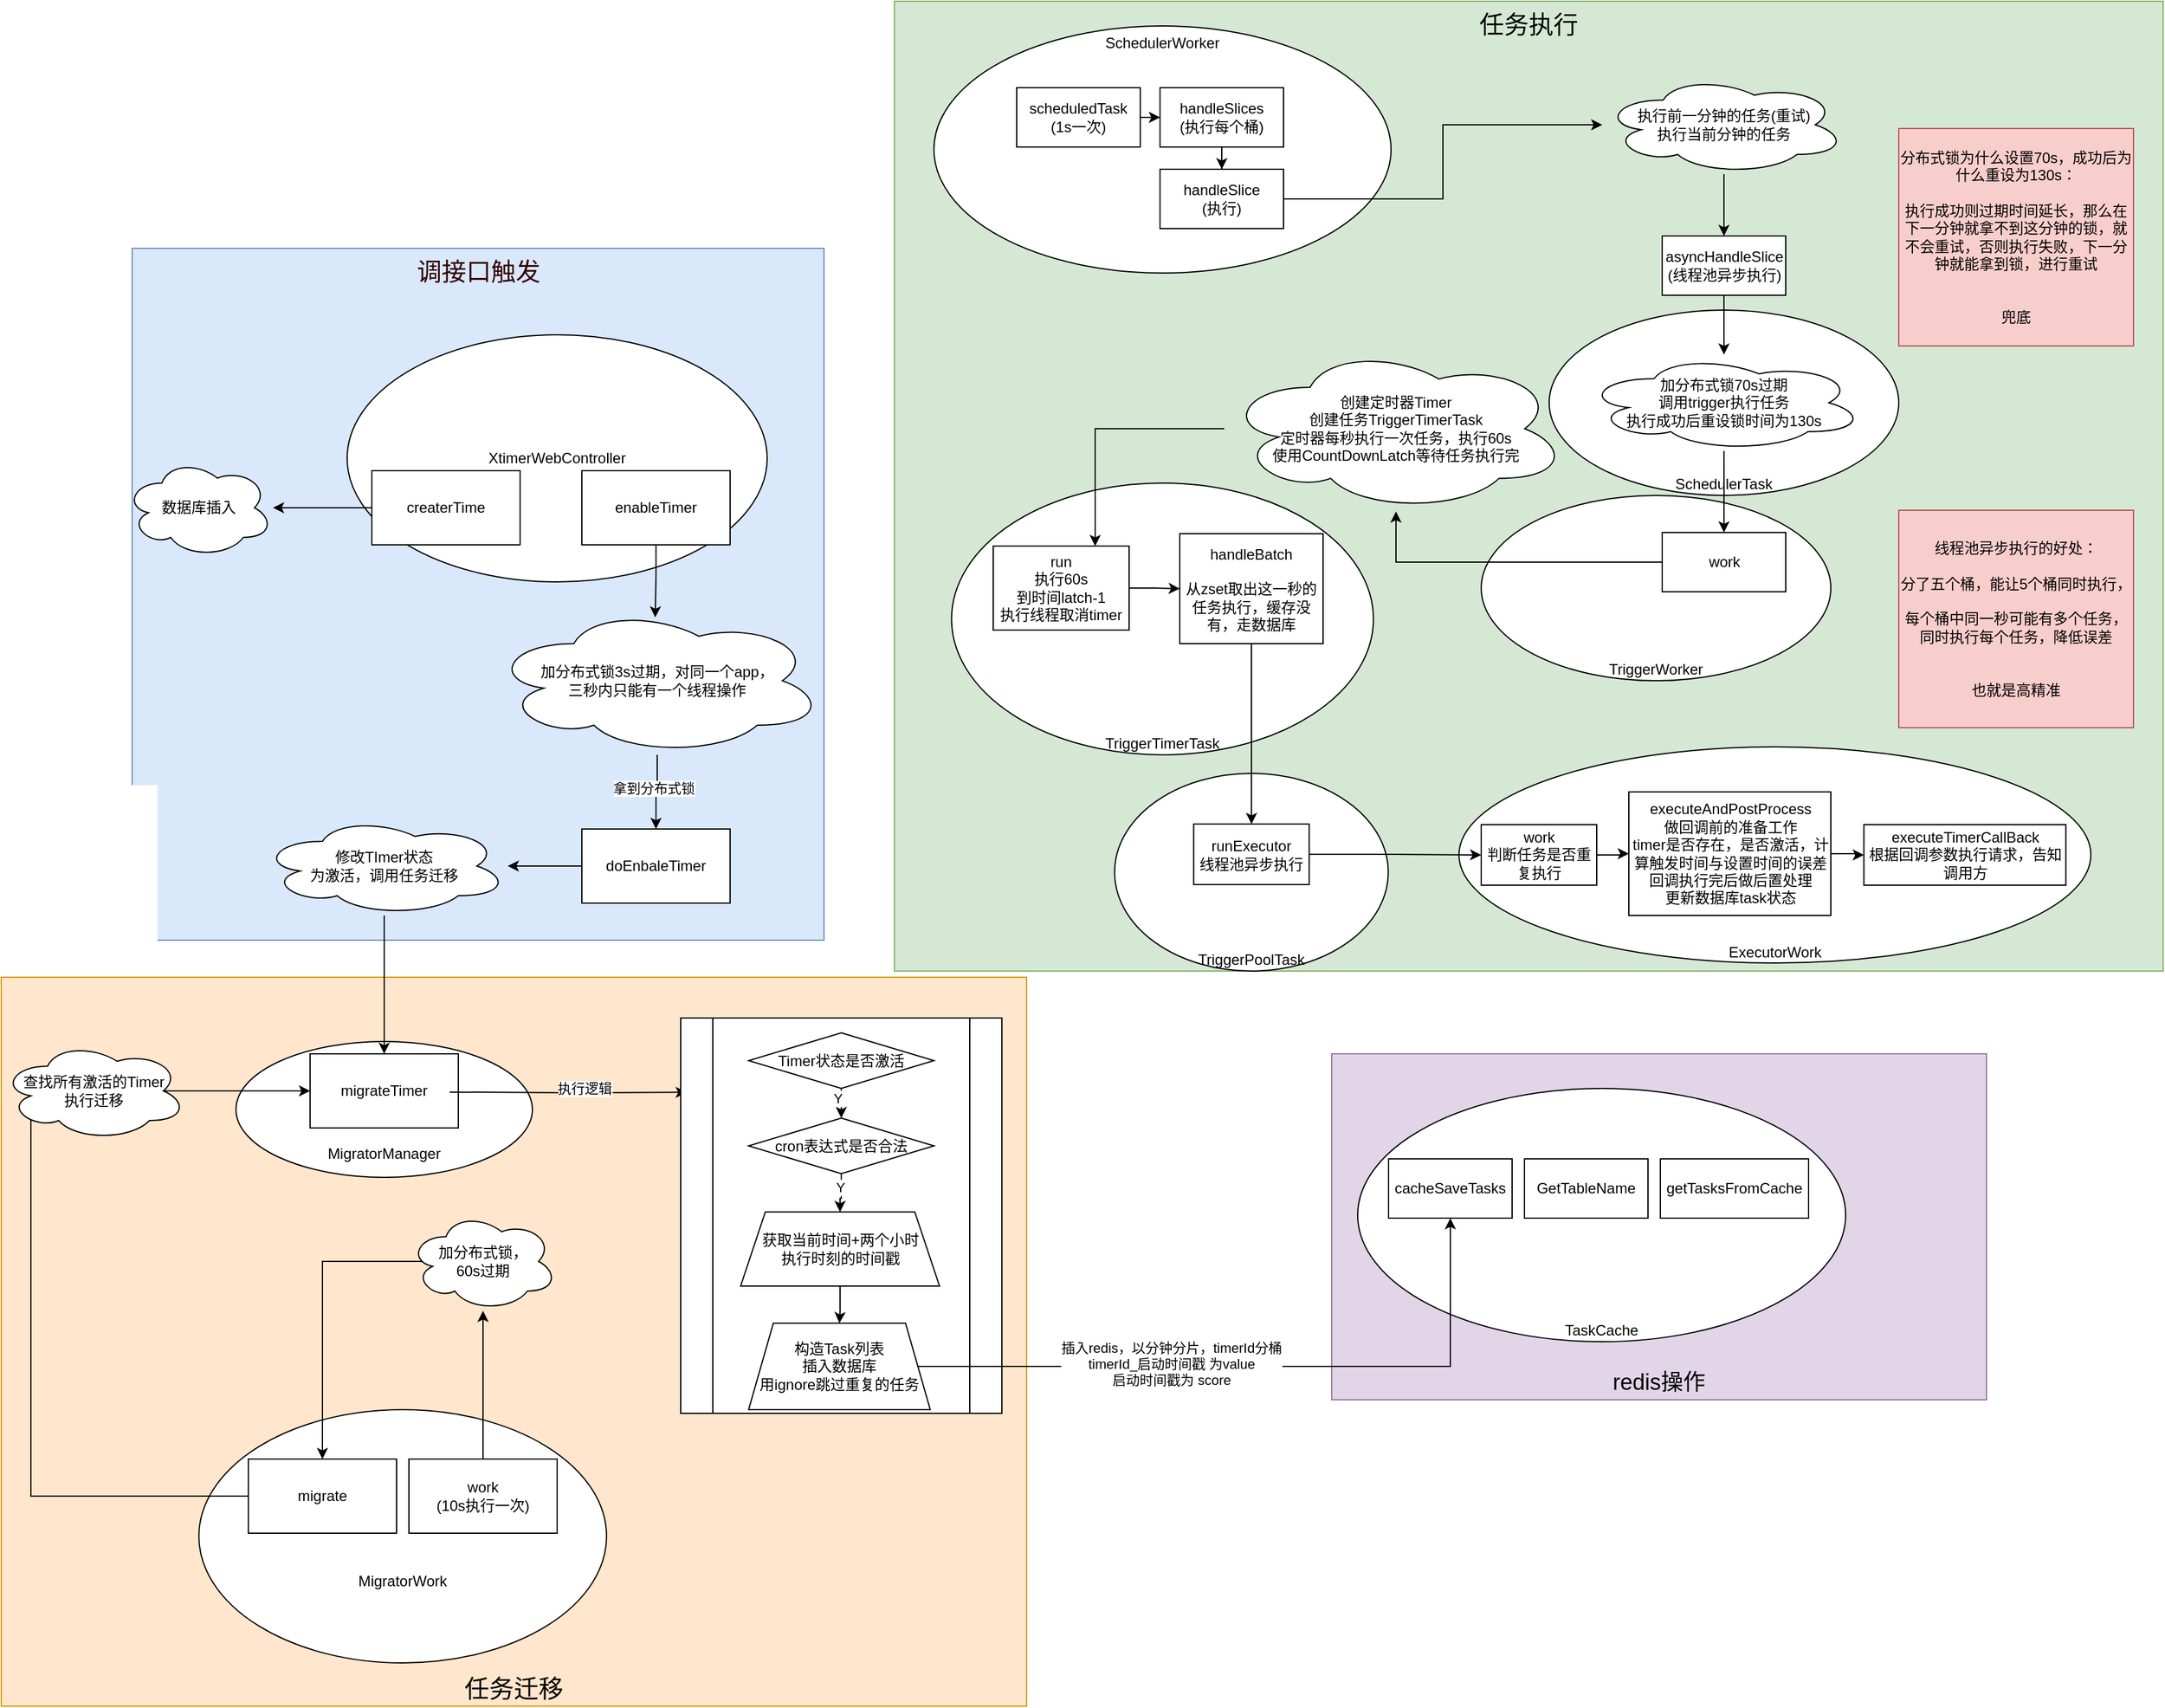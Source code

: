 <mxfile version="26.1.0">
  <diagram name="第 1 页" id="JjAhJUpeRirN_-w8hsYV">
    <mxGraphModel dx="3837" dy="2325" grid="1" gridSize="10" guides="1" tooltips="1" connect="1" arrows="1" fold="1" page="1" pageScale="1" pageWidth="827" pageHeight="1169" math="0" shadow="0">
      <root>
        <mxCell id="0" />
        <mxCell id="1" parent="0" />
        <mxCell id="cCkPG6rzrQ6bPVn2WC5E-130" value="redis操作" style="rounded=0;whiteSpace=wrap;html=1;fillColor=#e1d5e7;strokeColor=#9673a6;verticalAlign=bottom;fontSize=18;" vertex="1" parent="1">
          <mxGeometry x="-413" y="722" width="530" height="280" as="geometry" />
        </mxCell>
        <mxCell id="cCkPG6rzrQ6bPVn2WC5E-66" value="任务迁移" style="rounded=0;whiteSpace=wrap;html=1;fillColor=#ffe6cc;strokeColor=#d79b00;verticalAlign=bottom;labelPosition=center;verticalLabelPosition=middle;align=center;fontSize=20;" vertex="1" parent="1">
          <mxGeometry x="-1490" y="660" width="830" height="590" as="geometry" />
        </mxCell>
        <mxCell id="cCkPG6rzrQ6bPVn2WC5E-35" value="调接口触发" style="html=1;aspect=fixed;align=center;labelPosition=center;verticalLabelPosition=middle;verticalAlign=top;fillColor=#dae8fc;strokeColor=#6c8ebf;spacingBottom=10;labelBorderColor=none;fontSize=20;fontColor=light-dark(#330000,#6CA7FF);" vertex="1" parent="1">
          <mxGeometry x="-1384" y="70" width="560" height="560" as="geometry" />
        </mxCell>
        <mxCell id="cCkPG6rzrQ6bPVn2WC5E-31" value="XtimerWebController" style="ellipse;whiteSpace=wrap;html=1;" vertex="1" parent="1">
          <mxGeometry x="-1210" y="140" width="340" height="200" as="geometry" />
        </mxCell>
        <mxCell id="cCkPG6rzrQ6bPVn2WC5E-6" value="&lt;div&gt;&lt;br&gt;&lt;/div&gt;&lt;div&gt;&lt;br&gt;&lt;/div&gt;&lt;div&gt;&lt;br&gt;&lt;/div&gt;&lt;div&gt;&lt;br&gt;&lt;/div&gt;&lt;div&gt;&lt;br&gt;&lt;/div&gt;MigratorManager" style="ellipse;whiteSpace=wrap;html=1;" vertex="1" parent="1">
          <mxGeometry x="-1300" y="712" width="240" height="110" as="geometry" />
        </mxCell>
        <mxCell id="cCkPG6rzrQ6bPVn2WC5E-18" value="" style="edgeStyle=orthogonalEdgeStyle;rounded=0;orthogonalLoop=1;jettySize=auto;html=1;" edge="1" parent="1" source="cCkPG6rzrQ6bPVn2WC5E-7" target="cCkPG6rzrQ6bPVn2WC5E-17">
          <mxGeometry relative="1" as="geometry" />
        </mxCell>
        <mxCell id="cCkPG6rzrQ6bPVn2WC5E-22" value="" style="edgeStyle=orthogonalEdgeStyle;rounded=0;orthogonalLoop=1;jettySize=auto;html=1;entryX=0.494;entryY=0.073;entryDx=0;entryDy=0;entryPerimeter=0;" edge="1" parent="1" source="cCkPG6rzrQ6bPVn2WC5E-8" target="cCkPG6rzrQ6bPVn2WC5E-19">
          <mxGeometry relative="1" as="geometry">
            <mxPoint x="-820" y="280" as="targetPoint" />
          </mxGeometry>
        </mxCell>
        <mxCell id="cCkPG6rzrQ6bPVn2WC5E-17" value="数据库插入" style="ellipse;shape=cloud;whiteSpace=wrap;html=1;rounded=0;" vertex="1" parent="1">
          <mxGeometry x="-1390" y="240" width="120" height="80" as="geometry" />
        </mxCell>
        <mxCell id="cCkPG6rzrQ6bPVn2WC5E-24" value="" style="edgeStyle=orthogonalEdgeStyle;rounded=0;orthogonalLoop=1;jettySize=auto;html=1;" edge="1" parent="1" source="cCkPG6rzrQ6bPVn2WC5E-19" target="cCkPG6rzrQ6bPVn2WC5E-23">
          <mxGeometry relative="1" as="geometry" />
        </mxCell>
        <mxCell id="cCkPG6rzrQ6bPVn2WC5E-25" value="拿到分布式锁" style="edgeLabel;html=1;align=center;verticalAlign=middle;resizable=0;points=[];" vertex="1" connectable="0" parent="cCkPG6rzrQ6bPVn2WC5E-24">
          <mxGeometry x="-0.133" y="-3" relative="1" as="geometry">
            <mxPoint as="offset" />
          </mxGeometry>
        </mxCell>
        <mxCell id="cCkPG6rzrQ6bPVn2WC5E-19" value="加分布式锁3s过期，对同一个app，&lt;div&gt;三秒内只能有一个线程操作&lt;/div&gt;" style="ellipse;shape=cloud;whiteSpace=wrap;html=1;rounded=0;" vertex="1" parent="1">
          <mxGeometry x="-1094" y="360" width="270" height="120" as="geometry" />
        </mxCell>
        <mxCell id="cCkPG6rzrQ6bPVn2WC5E-27" value="" style="edgeStyle=orthogonalEdgeStyle;rounded=0;orthogonalLoop=1;jettySize=auto;html=1;" edge="1" parent="1" source="cCkPG6rzrQ6bPVn2WC5E-23" target="cCkPG6rzrQ6bPVn2WC5E-26">
          <mxGeometry relative="1" as="geometry" />
        </mxCell>
        <mxCell id="cCkPG6rzrQ6bPVn2WC5E-23" value="doEnbaleTimer" style="whiteSpace=wrap;html=1;rounded=0;" vertex="1" parent="1">
          <mxGeometry x="-1020" y="540" width="120" height="60" as="geometry" />
        </mxCell>
        <mxCell id="cCkPG6rzrQ6bPVn2WC5E-34" value="" style="edgeStyle=orthogonalEdgeStyle;rounded=0;orthogonalLoop=1;jettySize=auto;html=1;" edge="1" parent="1" source="cCkPG6rzrQ6bPVn2WC5E-26" target="cCkPG6rzrQ6bPVn2WC5E-32">
          <mxGeometry relative="1" as="geometry" />
        </mxCell>
        <mxCell id="cCkPG6rzrQ6bPVn2WC5E-26" value="修改TImer状态&lt;div&gt;为激活，调用任务迁移&lt;/div&gt;" style="ellipse;shape=cloud;whiteSpace=wrap;html=1;rounded=0;" vertex="1" parent="1">
          <mxGeometry x="-1280" y="530" width="200" height="80" as="geometry" />
        </mxCell>
        <mxCell id="cCkPG6rzrQ6bPVn2WC5E-7" value="createrTime" style="rounded=0;whiteSpace=wrap;html=1;" vertex="1" parent="1">
          <mxGeometry x="-1190" y="250" width="120" height="60" as="geometry" />
        </mxCell>
        <mxCell id="cCkPG6rzrQ6bPVn2WC5E-8" value="enableTimer" style="rounded=0;whiteSpace=wrap;html=1;" vertex="1" parent="1">
          <mxGeometry x="-1020" y="250" width="120" height="60" as="geometry" />
        </mxCell>
        <mxCell id="cCkPG6rzrQ6bPVn2WC5E-32" value="migrateTimer" style="rounded=0;whiteSpace=wrap;html=1;" vertex="1" parent="1">
          <mxGeometry x="-1240" y="722" width="120" height="60" as="geometry" />
        </mxCell>
        <mxCell id="cCkPG6rzrQ6bPVn2WC5E-36" value="&lt;div&gt;&lt;br&gt;&lt;/div&gt;&lt;div&gt;&lt;br&gt;&lt;/div&gt;&lt;div&gt;&lt;br&gt;&lt;/div&gt;&lt;div&gt;&lt;br&gt;&lt;/div&gt;&lt;div&gt;&lt;br&gt;&lt;/div&gt;MigratorWork" style="ellipse;whiteSpace=wrap;html=1;" vertex="1" parent="1">
          <mxGeometry x="-1330" y="1010" width="330" height="205" as="geometry" />
        </mxCell>
        <mxCell id="cCkPG6rzrQ6bPVn2WC5E-40" value="" style="edgeStyle=orthogonalEdgeStyle;rounded=0;orthogonalLoop=1;jettySize=auto;html=1;" edge="1" parent="1" source="cCkPG6rzrQ6bPVn2WC5E-38" target="cCkPG6rzrQ6bPVn2WC5E-39">
          <mxGeometry relative="1" as="geometry" />
        </mxCell>
        <mxCell id="cCkPG6rzrQ6bPVn2WC5E-38" value="work&lt;div&gt;(10s执行一次)&lt;/div&gt;" style="rounded=0;whiteSpace=wrap;html=1;" vertex="1" parent="1">
          <mxGeometry x="-1160" y="1050" width="120" height="60" as="geometry" />
        </mxCell>
        <mxCell id="cCkPG6rzrQ6bPVn2WC5E-43" value="" style="edgeStyle=orthogonalEdgeStyle;rounded=0;orthogonalLoop=1;jettySize=auto;html=1;exitX=0.875;exitY=0.5;exitDx=0;exitDy=0;exitPerimeter=0;" edge="1" parent="1" source="cCkPG6rzrQ6bPVn2WC5E-39" target="cCkPG6rzrQ6bPVn2WC5E-41">
          <mxGeometry relative="1" as="geometry">
            <mxPoint x="-1090" y="833" as="targetPoint" />
          </mxGeometry>
        </mxCell>
        <mxCell id="cCkPG6rzrQ6bPVn2WC5E-39" value="加分布式锁，&lt;div&gt;60s过期&lt;/div&gt;" style="ellipse;shape=cloud;whiteSpace=wrap;html=1;rounded=0;" vertex="1" parent="1">
          <mxGeometry x="-1160" y="850" width="120" height="80" as="geometry" />
        </mxCell>
        <mxCell id="cCkPG6rzrQ6bPVn2WC5E-45" value="" style="edgeStyle=orthogonalEdgeStyle;rounded=0;orthogonalLoop=1;jettySize=auto;html=1;entryX=0.16;entryY=0.55;entryDx=0;entryDy=0;entryPerimeter=0;" edge="1" parent="1" source="cCkPG6rzrQ6bPVn2WC5E-41" target="cCkPG6rzrQ6bPVn2WC5E-44">
          <mxGeometry relative="1" as="geometry">
            <mxPoint x="-1520" y="732" as="targetPoint" />
          </mxGeometry>
        </mxCell>
        <mxCell id="cCkPG6rzrQ6bPVn2WC5E-41" value="migrate" style="rounded=0;whiteSpace=wrap;html=1;" vertex="1" parent="1">
          <mxGeometry x="-1290" y="1050" width="120" height="60" as="geometry" />
        </mxCell>
        <mxCell id="cCkPG6rzrQ6bPVn2WC5E-46" value="" style="edgeStyle=orthogonalEdgeStyle;rounded=0;orthogonalLoop=1;jettySize=auto;html=1;exitX=0.875;exitY=0.5;exitDx=0;exitDy=0;exitPerimeter=0;" edge="1" parent="1" source="cCkPG6rzrQ6bPVn2WC5E-44" target="cCkPG6rzrQ6bPVn2WC5E-32">
          <mxGeometry relative="1" as="geometry" />
        </mxCell>
        <mxCell id="cCkPG6rzrQ6bPVn2WC5E-44" value="查找所有激活的Timer&lt;div&gt;&lt;span style=&quot;background-color: transparent; color: light-dark(rgb(0, 0, 0), rgb(255, 255, 255));&quot;&gt;执行迁移&lt;/span&gt;&lt;/div&gt;" style="ellipse;shape=cloud;whiteSpace=wrap;html=1;rounded=0;" vertex="1" parent="1">
          <mxGeometry x="-1490" y="712" width="150" height="80" as="geometry" />
        </mxCell>
        <mxCell id="cCkPG6rzrQ6bPVn2WC5E-62" value="" style="edgeStyle=orthogonalEdgeStyle;rounded=0;orthogonalLoop=1;jettySize=auto;html=1;entryX=0.019;entryY=0.188;entryDx=0;entryDy=0;entryPerimeter=0;" edge="1" parent="1" target="cCkPG6rzrQ6bPVn2WC5E-47">
          <mxGeometry relative="1" as="geometry">
            <mxPoint x="-1127.0" y="752.966" as="sourcePoint" />
            <mxPoint x="-1023.82" y="757" as="targetPoint" />
          </mxGeometry>
        </mxCell>
        <mxCell id="cCkPG6rzrQ6bPVn2WC5E-64" value="执行逻辑" style="edgeLabel;html=1;align=center;verticalAlign=middle;resizable=0;points=[];" vertex="1" connectable="0" parent="cCkPG6rzrQ6bPVn2WC5E-62">
          <mxGeometry x="0.132" y="3" relative="1" as="geometry">
            <mxPoint as="offset" />
          </mxGeometry>
        </mxCell>
        <mxCell id="cCkPG6rzrQ6bPVn2WC5E-47" value="" style="shape=process;whiteSpace=wrap;html=1;backgroundOutline=1;" vertex="1" parent="1">
          <mxGeometry x="-940" y="693" width="260" height="320" as="geometry" />
        </mxCell>
        <mxCell id="cCkPG6rzrQ6bPVn2WC5E-54" value="" style="edgeStyle=orthogonalEdgeStyle;rounded=0;orthogonalLoop=1;jettySize=auto;html=1;" edge="1" parent="1" source="cCkPG6rzrQ6bPVn2WC5E-48" target="cCkPG6rzrQ6bPVn2WC5E-53">
          <mxGeometry relative="1" as="geometry" />
        </mxCell>
        <mxCell id="cCkPG6rzrQ6bPVn2WC5E-55" value="Y" style="edgeLabel;html=1;align=center;verticalAlign=middle;resizable=0;points=[];" vertex="1" connectable="0" parent="cCkPG6rzrQ6bPVn2WC5E-54">
          <mxGeometry x="-0.716" y="-3" relative="1" as="geometry">
            <mxPoint as="offset" />
          </mxGeometry>
        </mxCell>
        <mxCell id="cCkPG6rzrQ6bPVn2WC5E-48" value="Timer状态是否激活" style="rhombus;whiteSpace=wrap;html=1;" vertex="1" parent="1">
          <mxGeometry x="-885" y="705" width="150" height="45" as="geometry" />
        </mxCell>
        <mxCell id="cCkPG6rzrQ6bPVn2WC5E-57" value="" style="edgeStyle=orthogonalEdgeStyle;rounded=0;orthogonalLoop=1;jettySize=auto;html=1;" edge="1" parent="1" source="cCkPG6rzrQ6bPVn2WC5E-53" target="cCkPG6rzrQ6bPVn2WC5E-56">
          <mxGeometry relative="1" as="geometry" />
        </mxCell>
        <mxCell id="cCkPG6rzrQ6bPVn2WC5E-58" value="Y" style="edgeLabel;html=1;align=center;verticalAlign=middle;resizable=0;points=[];" vertex="1" connectable="0" parent="cCkPG6rzrQ6bPVn2WC5E-57">
          <mxGeometry x="-0.328" y="-1" relative="1" as="geometry">
            <mxPoint as="offset" />
          </mxGeometry>
        </mxCell>
        <mxCell id="cCkPG6rzrQ6bPVn2WC5E-53" value="cron表达式是否合法" style="rhombus;whiteSpace=wrap;html=1;" vertex="1" parent="1">
          <mxGeometry x="-885" y="774" width="150" height="45" as="geometry" />
        </mxCell>
        <mxCell id="cCkPG6rzrQ6bPVn2WC5E-60" value="" style="edgeStyle=orthogonalEdgeStyle;rounded=0;orthogonalLoop=1;jettySize=auto;html=1;" edge="1" parent="1" source="cCkPG6rzrQ6bPVn2WC5E-56" target="cCkPG6rzrQ6bPVn2WC5E-59">
          <mxGeometry relative="1" as="geometry" />
        </mxCell>
        <mxCell id="cCkPG6rzrQ6bPVn2WC5E-56" value="获取当前时间+两个小时&lt;div&gt;执行时刻的时间戳&lt;/div&gt;" style="shape=trapezoid;perimeter=trapezoidPerimeter;whiteSpace=wrap;html=1;fixedSize=1;" vertex="1" parent="1">
          <mxGeometry x="-891.5" y="850" width="161" height="60" as="geometry" />
        </mxCell>
        <mxCell id="cCkPG6rzrQ6bPVn2WC5E-59" value="构造Task列表&lt;div&gt;插入数据库&lt;/div&gt;&lt;div&gt;用ignore跳过重复的任务&lt;/div&gt;" style="shape=trapezoid;perimeter=trapezoidPerimeter;whiteSpace=wrap;html=1;fixedSize=1;" vertex="1" parent="1">
          <mxGeometry x="-885" y="940" width="147" height="70" as="geometry" />
        </mxCell>
        <mxCell id="cCkPG6rzrQ6bPVn2WC5E-67" value="任务执行" style="rounded=0;whiteSpace=wrap;html=1;fillColor=#d5e8d4;strokeColor=#82b366;verticalAlign=top;labelPosition=center;verticalLabelPosition=middle;align=center;fontSize=20;" vertex="1" parent="1">
          <mxGeometry x="-767" y="-130" width="1027" height="785" as="geometry" />
        </mxCell>
        <mxCell id="cCkPG6rzrQ6bPVn2WC5E-68" value="SchedulerWorker" style="ellipse;whiteSpace=wrap;html=1;verticalAlign=top;" vertex="1" parent="1">
          <mxGeometry x="-735" y="-110" width="370" height="200" as="geometry" />
        </mxCell>
        <mxCell id="cCkPG6rzrQ6bPVn2WC5E-69" value="TaskCache" style="ellipse;whiteSpace=wrap;html=1;verticalAlign=bottom;" vertex="1" parent="1">
          <mxGeometry x="-392" y="750" width="395" height="205" as="geometry" />
        </mxCell>
        <mxCell id="cCkPG6rzrQ6bPVn2WC5E-70" value="cacheSaveTasks" style="rounded=0;whiteSpace=wrap;html=1;" vertex="1" parent="1">
          <mxGeometry x="-367" y="807" width="100" height="48" as="geometry" />
        </mxCell>
        <mxCell id="cCkPG6rzrQ6bPVn2WC5E-71" value="GetTableName" style="rounded=0;whiteSpace=wrap;html=1;" vertex="1" parent="1">
          <mxGeometry x="-257" y="807" width="100" height="48" as="geometry" />
        </mxCell>
        <mxCell id="cCkPG6rzrQ6bPVn2WC5E-72" value="getTasksFromCache" style="rounded=0;whiteSpace=wrap;html=1;" vertex="1" parent="1">
          <mxGeometry x="-147" y="807" width="120" height="48" as="geometry" />
        </mxCell>
        <mxCell id="cCkPG6rzrQ6bPVn2WC5E-74" value="" style="edgeStyle=orthogonalEdgeStyle;rounded=0;orthogonalLoop=1;jettySize=auto;html=1;" edge="1" parent="1" source="cCkPG6rzrQ6bPVn2WC5E-59" target="cCkPG6rzrQ6bPVn2WC5E-70">
          <mxGeometry relative="1" as="geometry">
            <mxPoint x="-653.0" y="975" as="targetPoint" />
          </mxGeometry>
        </mxCell>
        <mxCell id="cCkPG6rzrQ6bPVn2WC5E-75" value="插入redis，以分钟分片，timerId分桶&lt;div&gt;timerId_启动时间戳 为value&lt;/div&gt;&lt;div&gt;启动时间戳为 score&lt;/div&gt;" style="edgeLabel;html=1;align=center;verticalAlign=middle;resizable=0;points=[];" vertex="1" connectable="0" parent="cCkPG6rzrQ6bPVn2WC5E-74">
          <mxGeometry x="-0.258" y="2" relative="1" as="geometry">
            <mxPoint as="offset" />
          </mxGeometry>
        </mxCell>
        <mxCell id="cCkPG6rzrQ6bPVn2WC5E-80" value="" style="edgeStyle=orthogonalEdgeStyle;rounded=0;orthogonalLoop=1;jettySize=auto;html=1;" edge="1" parent="1" source="cCkPG6rzrQ6bPVn2WC5E-76" target="cCkPG6rzrQ6bPVn2WC5E-77">
          <mxGeometry relative="1" as="geometry">
            <mxPoint x="-630" y="278" as="targetPoint" />
          </mxGeometry>
        </mxCell>
        <mxCell id="cCkPG6rzrQ6bPVn2WC5E-76" value="scheduledTask&lt;div&gt;(1s一次)&lt;/div&gt;" style="rounded=0;whiteSpace=wrap;html=1;" vertex="1" parent="1">
          <mxGeometry x="-668" y="-60" width="100" height="48" as="geometry" />
        </mxCell>
        <mxCell id="cCkPG6rzrQ6bPVn2WC5E-82" value="" style="edgeStyle=orthogonalEdgeStyle;rounded=0;orthogonalLoop=1;jettySize=auto;html=1;" edge="1" parent="1" source="cCkPG6rzrQ6bPVn2WC5E-77" target="cCkPG6rzrQ6bPVn2WC5E-78">
          <mxGeometry relative="1" as="geometry">
            <mxPoint x="-520" y="278" as="targetPoint" />
          </mxGeometry>
        </mxCell>
        <mxCell id="cCkPG6rzrQ6bPVn2WC5E-77" value="handleSlices&lt;br&gt;&lt;div&gt;(执行每个桶)&lt;/div&gt;" style="rounded=0;whiteSpace=wrap;html=1;" vertex="1" parent="1">
          <mxGeometry x="-552" y="-60" width="100" height="48" as="geometry" />
        </mxCell>
        <mxCell id="cCkPG6rzrQ6bPVn2WC5E-84" value="" style="edgeStyle=orthogonalEdgeStyle;rounded=0;orthogonalLoop=1;jettySize=auto;html=1;" edge="1" parent="1" source="cCkPG6rzrQ6bPVn2WC5E-78" target="cCkPG6rzrQ6bPVn2WC5E-83">
          <mxGeometry relative="1" as="geometry" />
        </mxCell>
        <mxCell id="cCkPG6rzrQ6bPVn2WC5E-78" value="handleSlice&lt;br&gt;&lt;div&gt;(执行)&lt;/div&gt;" style="rounded=0;whiteSpace=wrap;html=1;" vertex="1" parent="1">
          <mxGeometry x="-552" y="6" width="100" height="48" as="geometry" />
        </mxCell>
        <mxCell id="cCkPG6rzrQ6bPVn2WC5E-83" value="执行前一分钟的任务(重试)&lt;div&gt;执行当前分钟的任务&lt;/div&gt;" style="ellipse;shape=cloud;whiteSpace=wrap;html=1;rounded=0;" vertex="1" parent="1">
          <mxGeometry x="-194" y="-70" width="197" height="80" as="geometry" />
        </mxCell>
        <mxCell id="cCkPG6rzrQ6bPVn2WC5E-85" value="SchedulerTask" style="ellipse;whiteSpace=wrap;html=1;verticalAlign=bottom;" vertex="1" parent="1">
          <mxGeometry x="-237" y="120" width="283" height="150" as="geometry" />
        </mxCell>
        <mxCell id="cCkPG6rzrQ6bPVn2WC5E-89" value="" style="edgeStyle=orthogonalEdgeStyle;rounded=0;orthogonalLoop=1;jettySize=auto;html=1;" edge="1" parent="1" source="cCkPG6rzrQ6bPVn2WC5E-86" target="cCkPG6rzrQ6bPVn2WC5E-88">
          <mxGeometry relative="1" as="geometry" />
        </mxCell>
        <mxCell id="cCkPG6rzrQ6bPVn2WC5E-86" value="asyncHandleSlice&lt;div&gt;(线程池异步执行)&lt;/div&gt;" style="rounded=0;whiteSpace=wrap;html=1;" vertex="1" parent="1">
          <mxGeometry x="-145.5" y="60" width="100" height="48" as="geometry" />
        </mxCell>
        <mxCell id="cCkPG6rzrQ6bPVn2WC5E-87" value="" style="edgeStyle=orthogonalEdgeStyle;rounded=0;orthogonalLoop=1;jettySize=auto;html=1;" edge="1" parent="1" source="cCkPG6rzrQ6bPVn2WC5E-83" target="cCkPG6rzrQ6bPVn2WC5E-86">
          <mxGeometry relative="1" as="geometry" />
        </mxCell>
        <mxCell id="cCkPG6rzrQ6bPVn2WC5E-88" value="加分布式锁70s过期&lt;div&gt;调用trigger执行任务&lt;/div&gt;&lt;div&gt;执行成功后重设锁时间为130s&lt;/div&gt;" style="ellipse;shape=cloud;whiteSpace=wrap;html=1;rounded=0;" vertex="1" parent="1">
          <mxGeometry x="-208.75" y="156" width="226.5" height="78" as="geometry" />
        </mxCell>
        <mxCell id="cCkPG6rzrQ6bPVn2WC5E-90" value="TriggerWorker" style="ellipse;whiteSpace=wrap;html=1;verticalAlign=bottom;" vertex="1" parent="1">
          <mxGeometry x="-292" y="270" width="283" height="150" as="geometry" />
        </mxCell>
        <mxCell id="cCkPG6rzrQ6bPVn2WC5E-95" value="" style="edgeStyle=orthogonalEdgeStyle;rounded=0;orthogonalLoop=1;jettySize=auto;html=1;" edge="1" parent="1" source="cCkPG6rzrQ6bPVn2WC5E-91" target="cCkPG6rzrQ6bPVn2WC5E-94">
          <mxGeometry relative="1" as="geometry" />
        </mxCell>
        <mxCell id="cCkPG6rzrQ6bPVn2WC5E-91" value="work" style="rounded=0;whiteSpace=wrap;html=1;" vertex="1" parent="1">
          <mxGeometry x="-145.5" y="300" width="100" height="48" as="geometry" />
        </mxCell>
        <mxCell id="cCkPG6rzrQ6bPVn2WC5E-93" value="" style="edgeStyle=orthogonalEdgeStyle;rounded=0;orthogonalLoop=1;jettySize=auto;html=1;" edge="1" parent="1" source="cCkPG6rzrQ6bPVn2WC5E-88" target="cCkPG6rzrQ6bPVn2WC5E-91">
          <mxGeometry relative="1" as="geometry">
            <mxPoint x="-296.75" y="396" as="targetPoint" />
          </mxGeometry>
        </mxCell>
        <mxCell id="cCkPG6rzrQ6bPVn2WC5E-94" value="创建定时器Timer&lt;div&gt;创建任务TriggerTimerTask&lt;/div&gt;&lt;div&gt;定时器每秒执行一次任务，执行60s&lt;/div&gt;&lt;div&gt;使用CountDownLatch等待任务执行完&lt;/div&gt;" style="ellipse;shape=cloud;whiteSpace=wrap;html=1;rounded=0;" vertex="1" parent="1">
          <mxGeometry x="-500" y="149" width="278" height="134" as="geometry" />
        </mxCell>
        <mxCell id="cCkPG6rzrQ6bPVn2WC5E-96" value="TriggerTimerTask" style="ellipse;whiteSpace=wrap;html=1;verticalAlign=bottom;" vertex="1" parent="1">
          <mxGeometry x="-720.75" y="260" width="341.5" height="220" as="geometry" />
        </mxCell>
        <mxCell id="cCkPG6rzrQ6bPVn2WC5E-101" value="" style="edgeStyle=orthogonalEdgeStyle;rounded=0;orthogonalLoop=1;jettySize=auto;html=1;" edge="1" parent="1" source="cCkPG6rzrQ6bPVn2WC5E-99" target="cCkPG6rzrQ6bPVn2WC5E-100">
          <mxGeometry relative="1" as="geometry" />
        </mxCell>
        <mxCell id="cCkPG6rzrQ6bPVn2WC5E-99" value="run&lt;div&gt;执行60s&lt;/div&gt;&lt;div&gt;到时间latch-1&lt;/div&gt;&lt;div&gt;执行线程取消timer&lt;/div&gt;" style="rounded=0;whiteSpace=wrap;html=1;" vertex="1" parent="1">
          <mxGeometry x="-687" y="311" width="110" height="68" as="geometry" />
        </mxCell>
        <mxCell id="cCkPG6rzrQ6bPVn2WC5E-98" value="" style="edgeStyle=orthogonalEdgeStyle;rounded=0;orthogonalLoop=1;jettySize=auto;html=1;entryX=0.75;entryY=0;entryDx=0;entryDy=0;" edge="1" parent="1" source="cCkPG6rzrQ6bPVn2WC5E-94" target="cCkPG6rzrQ6bPVn2WC5E-99">
          <mxGeometry relative="1" as="geometry">
            <mxPoint x="-570.0" y="396" as="targetPoint" />
          </mxGeometry>
        </mxCell>
        <mxCell id="cCkPG6rzrQ6bPVn2WC5E-100" value="handleBatch&lt;div&gt;&lt;br&gt;&lt;/div&gt;&lt;div&gt;从zset取出这一秒的任务执行，缓存没有，走数据库&lt;/div&gt;" style="rounded=0;whiteSpace=wrap;html=1;" vertex="1" parent="1">
          <mxGeometry x="-536" y="301" width="116" height="89" as="geometry" />
        </mxCell>
        <mxCell id="cCkPG6rzrQ6bPVn2WC5E-113" value="TriggerPoolTask" style="ellipse;whiteSpace=wrap;html=1;verticalAlign=bottom;" vertex="1" parent="1">
          <mxGeometry x="-588.75" y="495" width="221.5" height="160" as="geometry" />
        </mxCell>
        <mxCell id="cCkPG6rzrQ6bPVn2WC5E-117" value="" style="edgeStyle=orthogonalEdgeStyle;rounded=0;orthogonalLoop=1;jettySize=auto;html=1;exitX=0.5;exitY=1;exitDx=0;exitDy=0;" edge="1" parent="1" source="cCkPG6rzrQ6bPVn2WC5E-100" target="cCkPG6rzrQ6bPVn2WC5E-114">
          <mxGeometry relative="1" as="geometry">
            <mxPoint x="-344.5" y="560.5" as="sourcePoint" />
          </mxGeometry>
        </mxCell>
        <mxCell id="cCkPG6rzrQ6bPVn2WC5E-114" value="runExecutor&lt;div&gt;线程池异步执行&lt;/div&gt;" style="rounded=0;whiteSpace=wrap;html=1;" vertex="1" parent="1">
          <mxGeometry x="-524.75" y="536" width="93.5" height="49" as="geometry" />
        </mxCell>
        <mxCell id="cCkPG6rzrQ6bPVn2WC5E-118" value="ExecutorWork" style="ellipse;whiteSpace=wrap;html=1;verticalAlign=bottom;" vertex="1" parent="1">
          <mxGeometry x="-310" y="473.5" width="511.5" height="175" as="geometry" />
        </mxCell>
        <mxCell id="cCkPG6rzrQ6bPVn2WC5E-119" value="work&lt;div&gt;判断任务是否重复执行&lt;/div&gt;" style="rounded=0;whiteSpace=wrap;html=1;" vertex="1" parent="1">
          <mxGeometry x="-292" y="536.5" width="93.5" height="49" as="geometry" />
        </mxCell>
        <mxCell id="cCkPG6rzrQ6bPVn2WC5E-123" value="" style="edgeStyle=orthogonalEdgeStyle;rounded=0;orthogonalLoop=1;jettySize=auto;html=1;" edge="1" parent="1" source="cCkPG6rzrQ6bPVn2WC5E-119" target="cCkPG6rzrQ6bPVn2WC5E-120">
          <mxGeometry relative="1" as="geometry" />
        </mxCell>
        <mxCell id="cCkPG6rzrQ6bPVn2WC5E-120" value="executeAndPostProcess&lt;div&gt;做回调前的准备工作&lt;/div&gt;&lt;div&gt;timer是否存在，是否激活，计算触发时间与设置时间的误差&lt;/div&gt;&lt;div&gt;回调执行完后做后置处理&lt;/div&gt;&lt;div&gt;更新数据库task状态&lt;/div&gt;" style="rounded=0;whiteSpace=wrap;html=1;" vertex="1" parent="1">
          <mxGeometry x="-172.5" y="510" width="163.5" height="100" as="geometry" />
        </mxCell>
        <mxCell id="cCkPG6rzrQ6bPVn2WC5E-122" value="" style="edgeStyle=orthogonalEdgeStyle;rounded=0;orthogonalLoop=1;jettySize=auto;html=1;" edge="1" parent="1" source="cCkPG6rzrQ6bPVn2WC5E-120" target="cCkPG6rzrQ6bPVn2WC5E-121">
          <mxGeometry relative="1" as="geometry" />
        </mxCell>
        <mxCell id="cCkPG6rzrQ6bPVn2WC5E-121" value="executeTimerCallBack&lt;div&gt;根据回调参数执行请求，告知调用方&lt;/div&gt;" style="rounded=0;whiteSpace=wrap;html=1;" vertex="1" parent="1">
          <mxGeometry x="17.75" y="536.5" width="163.5" height="49" as="geometry" />
        </mxCell>
        <mxCell id="cCkPG6rzrQ6bPVn2WC5E-126" value="" style="edgeStyle=orthogonalEdgeStyle;rounded=0;orthogonalLoop=1;jettySize=auto;html=1;" edge="1" parent="1" source="cCkPG6rzrQ6bPVn2WC5E-114" target="cCkPG6rzrQ6bPVn2WC5E-119">
          <mxGeometry relative="1" as="geometry">
            <mxPoint x="-364.5" y="560.5" as="targetPoint" />
          </mxGeometry>
        </mxCell>
        <mxCell id="cCkPG6rzrQ6bPVn2WC5E-128" value="线程池异步执行的好处：&lt;div&gt;&lt;br&gt;&lt;/div&gt;&lt;div&gt;分了五个桶，能让5个桶同时执行，&lt;/div&gt;&lt;div&gt;&lt;br&gt;&lt;/div&gt;&lt;div&gt;每个桶中同一秒可能有多个任务，同时执行每个任务，降低误差&lt;/div&gt;&lt;div&gt;&lt;br&gt;&lt;/div&gt;&lt;div&gt;&lt;br&gt;&lt;/div&gt;&lt;div&gt;也就是高精准&lt;/div&gt;" style="text;html=1;align=center;verticalAlign=middle;whiteSpace=wrap;rounded=0;fillColor=#f8cecc;strokeColor=#b85450;" vertex="1" parent="1">
          <mxGeometry x="46" y="282" width="190" height="176" as="geometry" />
        </mxCell>
        <mxCell id="cCkPG6rzrQ6bPVn2WC5E-129" value="分布式锁为什么设置70s，成功后为什么重设为130s：&lt;div&gt;&lt;br&gt;&lt;/div&gt;&lt;div&gt;执行成功则过期时间延长，那么在下一分钟就拿不到这分钟的锁，就不会重试，否则执行失败，下一分钟就能拿到锁，进行重试&lt;/div&gt;&lt;div&gt;&lt;br&gt;&lt;/div&gt;&lt;div&gt;&lt;br&gt;&lt;/div&gt;&lt;div&gt;兜底&lt;/div&gt;" style="text;html=1;align=center;verticalAlign=middle;whiteSpace=wrap;rounded=0;fillColor=#f8cecc;strokeColor=#b85450;" vertex="1" parent="1">
          <mxGeometry x="46" y="-27" width="190" height="176" as="geometry" />
        </mxCell>
      </root>
    </mxGraphModel>
  </diagram>
</mxfile>
